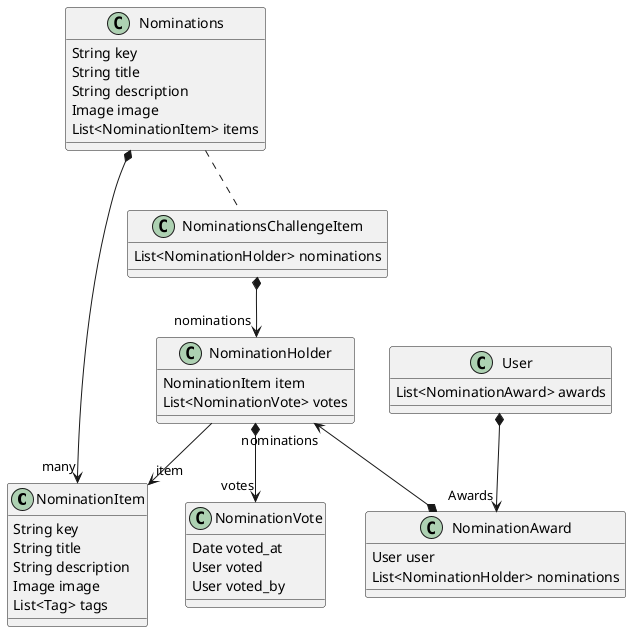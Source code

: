 
@startuml

class NominationItem {
String key
String title
String description
Image image
List<Tag> tags
}

class Nominations {
String key
String title
String description
Image image
List<NominationItem> items
}

class NominationVote{
  Date voted_at
  User voted
  User voted_by
}
class NominationHolder{
  NominationItem item
  List<NominationVote> votes
}

class NominationsChallengeItem{
  List<NominationHolder> nominations
}

class NominationAward{
  User user
  List<NominationHolder> nominations
}
class User{
List<NominationAward> awards
}

Nominations  *--> "many" NominationItem
NominationHolder --> "item" NominationItem
NominationHolder *--> "votes" NominationVote
NominationsChallengeItem *--> "nominations" NominationHolder
NominationAward *-up-> "nominations" NominationHolder
User *--> "Awards" NominationAward
Nominations .. NominationsChallengeItem

@enduml
